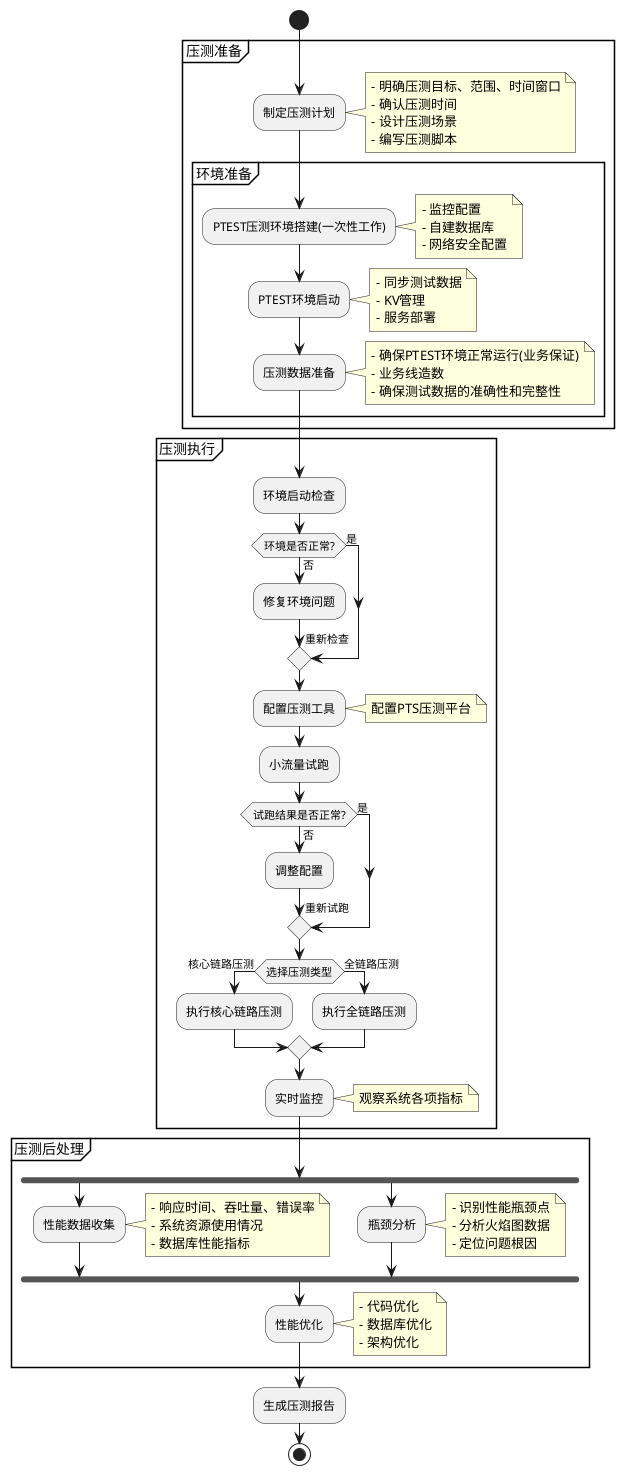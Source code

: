 @startuml 全链路压测流程活动图

start

partition 压测准备 {
:制定压测计划;
note right
  - 明确压测目标、范围、时间窗口
  - 确认压测时间
  - 设计压测场景
  - 编写压测脚本
end note

partition 环境准备 {
  :PTEST压测环境搭建(一次性工作);
  note right
    - 监控配置
    - 自建数据库
    - 网络安全配置
  end note

  :PTEST环境启动;
  note right
    - 同步测试数据
    - KV管理
    - 服务部署
  end note

  :压测数据准备;
  note right
    - 确保PTEST环境正常运行(业务保证)
    - 业务线造数
    - 确保测试数据的准确性和完整性
  end note
}
}

partition 压测执行 {
:环境启动检查;

if (环境是否正常?) then (否)
  :修复环境问题;
  -> 重新检查;
else (是)
endif

:配置压测工具;
note right: 配置PTS压测平台

:小流量试跑;

if (试跑结果是否正常?) then (否)
  :调整配置;
  -> 重新试跑;
else (是)
endif

if (选择压测类型) then (核心链路压测)
  :执行核心链路压测;
else (全链路压测)
  :执行全链路压测;
endif

:实时监控;
note right: 观察系统各项指标
}

partition 压测后处理 {
  fork
    :性能数据收集;
    note right
      - 响应时间、吞吐量、错误率
      - 系统资源使用情况
      - 数据库性能指标
    end note
  fork again
    :瓶颈分析;
    note right
      - 识别性能瓶颈点
      - 分析火焰图数据
      - 定位问题根因
    end note
  end fork

  :性能优化;
  note right
    - 代码优化
    - 数据库优化
    - 架构优化
  end note
}

:生成压测报告;

stop

@enduml
